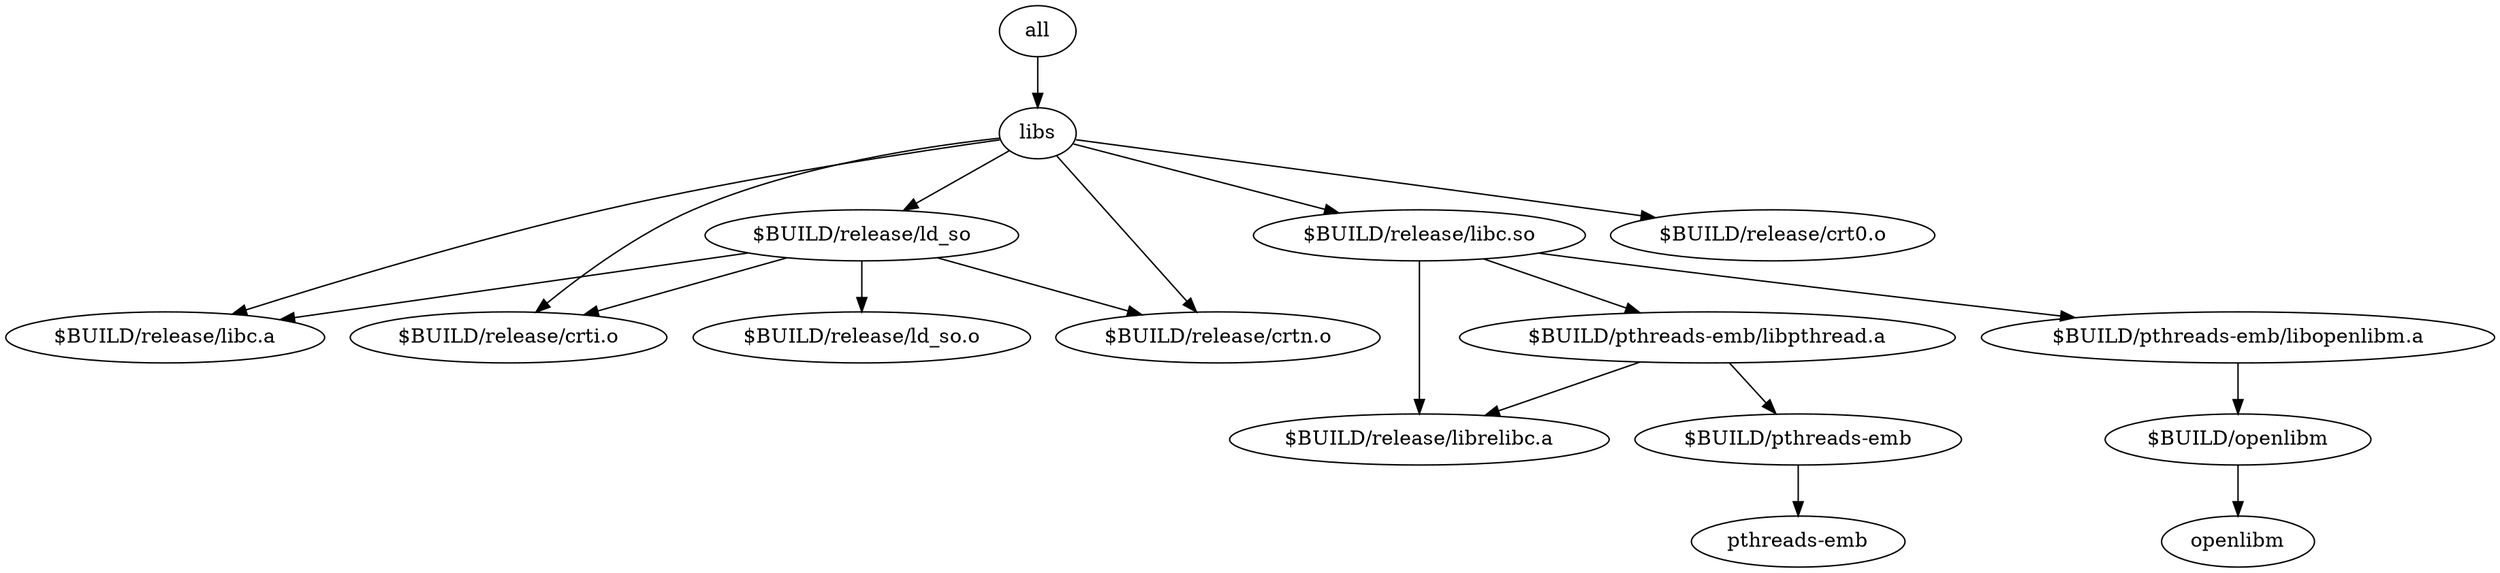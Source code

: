 digraph "/relibc/Makefile" {
    all -> libs

    libc_a[label="$BUILD/release/libc.a"]
    libc_so[label="$BUILD/release/libc.so"]
    crt0_o[label="$BUILD/release/crt0.o"]
    crti_o[label="$BUILD/release/crti.o"]
    crtn_o[label="$BUILD/release/crtn.o"]
    ld_so[label="$BUILD/release/ld_so"]

    libs -> libc_a
    libs -> libc_so
    libs -> crt0_o
    libs -> crti_o
    libs -> crtn_o
    libs -> ld_so

    librelibc_a[label="$BUILD/release/librelibc.a"]
    libpthread_a[label="$BUILD/pthreads-emb/libpthread.a"]
    libopenlibm_a[label="$BUILD/pthreads-emb/libopenlibm.a"]

    // TODO: What does $^ and | mean in makefile syntax

    libc_so -> librelibc_a
    libc_so -> libpthread_a
    libc_so -> libopenlibm_a

    ld_so_o[label="$BUILD/release/ld_so.o"]
    ld_so -> ld_so_o
    ld_so -> crti_o
    ld_so -> libc_a
    ld_so -> crtn_o

    b_openlibm[label="$BUILD/openlibm"]
    b_openlibm -> openlibm

    libopenlibm_a -> b_openlibm librelibc_a

    b_pthreads_emb[label="$BUILD/pthreads-emb"]
    pthreads_emb[label="pthreads-emb"]
    b_pthreads_emb -> pthreads_emb
    libpthread_a -> b_pthreads_emb
    libpthread_a -> librelibc_a
}
